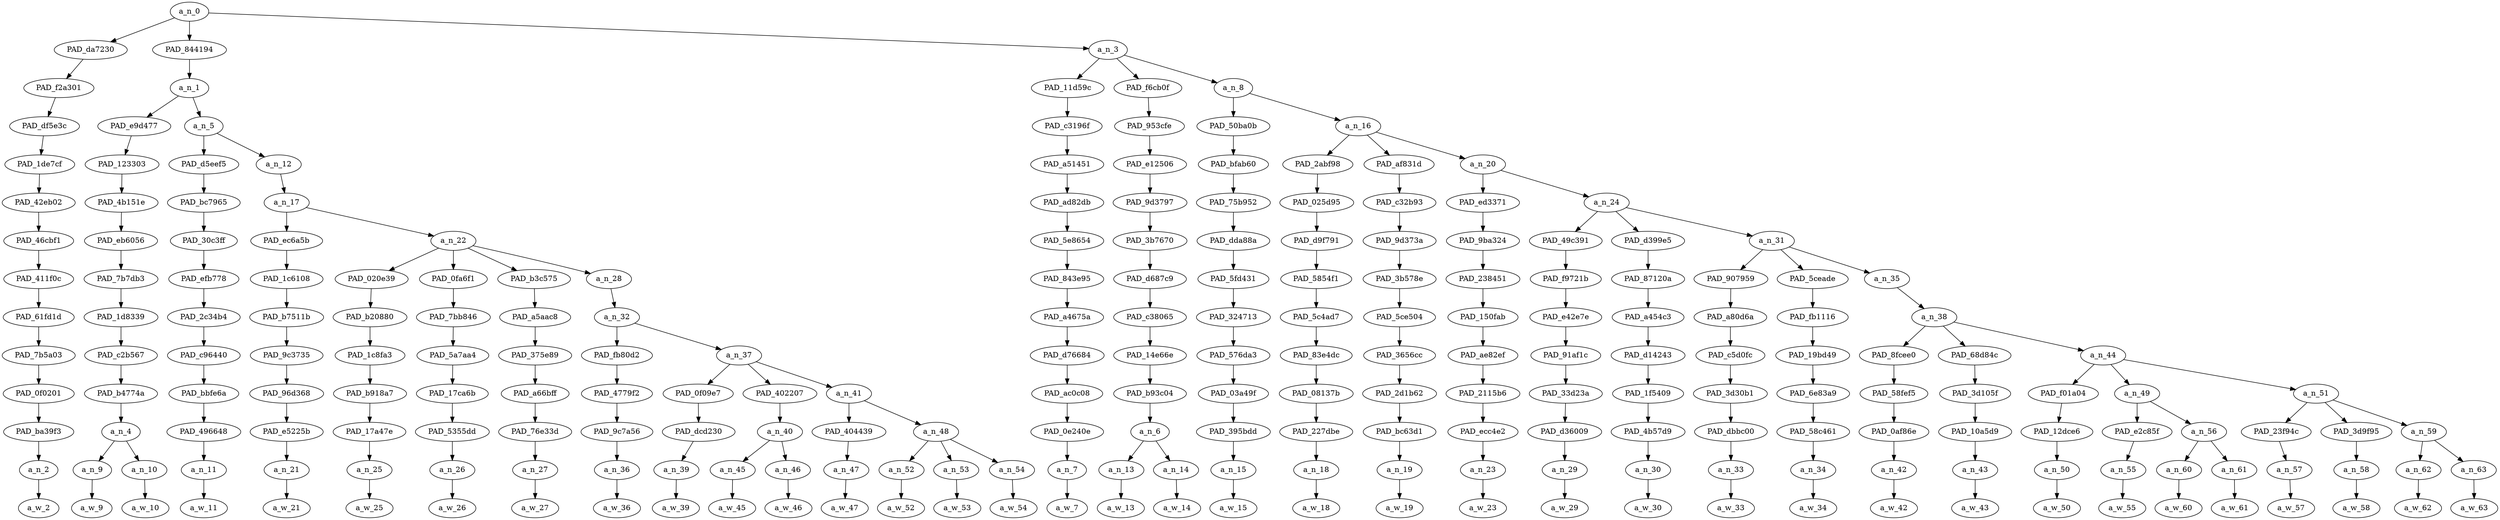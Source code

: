 strict digraph "" {
	a_n_0	[div_dir=1,
		index=0,
		level=13,
		pos="11.698132192120104,13!",
		text_span="[0, 1, 2, 3, 4, 5, 6, 7, 8, 9, 10, 11, 12, 13, 14, 15, 16, 17, 18, 19, 20, 21, 22, 23, 24, 25, 26, 27, 28, 29, 30, 31, 32, 33, 34, \
35, 36]",
		value=1.00000000];
	PAD_da7230	[div_dir=1,
		index=1,
		level=12,
		pos="15.0,12!",
		text_span="[15]",
		value=0.01445017];
	a_n_0 -> PAD_da7230;
	PAD_844194	[div_dir=1,
		index=0,
		level=12,
		pos="1.8567708333333335,12!",
		text_span="[0, 1, 2, 3, 4, 5, 6, 7, 8, 9, 10, 11, 12, 13, 14]",
		value=0.30969743];
	a_n_0 -> PAD_844194;
	a_n_3	[div_dir=1,
		index=2,
		level=12,
		pos="18.237625743026978,12!",
		text_span="[16, 17, 18, 19, 20, 21, 22, 23, 24, 25, 26, 27, 28, 29, 30, 31, 32, 33, 34, 35, 36]",
		value=0.67536747];
	a_n_0 -> a_n_3;
	PAD_f2a301	[div_dir=1,
		index=1,
		level=11,
		pos="15.0,11!",
		text_span="[15]",
		value=0.01445017];
	PAD_da7230 -> PAD_f2a301;
	PAD_df5e3c	[div_dir=1,
		index=2,
		level=10,
		pos="15.0,10!",
		text_span="[15]",
		value=0.01445017];
	PAD_f2a301 -> PAD_df5e3c;
	PAD_1de7cf	[div_dir=1,
		index=3,
		level=9,
		pos="15.0,9!",
		text_span="[15]",
		value=0.01445017];
	PAD_df5e3c -> PAD_1de7cf;
	PAD_42eb02	[div_dir=1,
		index=3,
		level=8,
		pos="15.0,8!",
		text_span="[15]",
		value=0.01445017];
	PAD_1de7cf -> PAD_42eb02;
	PAD_46cbf1	[div_dir=1,
		index=4,
		level=7,
		pos="15.0,7!",
		text_span="[15]",
		value=0.01445017];
	PAD_42eb02 -> PAD_46cbf1;
	PAD_411f0c	[div_dir=1,
		index=7,
		level=6,
		pos="15.0,6!",
		text_span="[15]",
		value=0.01445017];
	PAD_46cbf1 -> PAD_411f0c;
	PAD_61fd1d	[div_dir=1,
		index=7,
		level=5,
		pos="15.0,5!",
		text_span="[15]",
		value=0.01445017];
	PAD_411f0c -> PAD_61fd1d;
	PAD_7b5a03	[div_dir=1,
		index=8,
		level=4,
		pos="15.0,4!",
		text_span="[15]",
		value=0.01445017];
	PAD_61fd1d -> PAD_7b5a03;
	PAD_0f0201	[div_dir=1,
		index=10,
		level=3,
		pos="15.0,3!",
		text_span="[15]",
		value=0.01445017];
	PAD_7b5a03 -> PAD_0f0201;
	PAD_ba39f3	[div_dir=1,
		index=11,
		level=2,
		pos="15.0,2!",
		text_span="[15]",
		value=0.01445017];
	PAD_0f0201 -> PAD_ba39f3;
	a_n_2	[div_dir=1,
		index=15,
		level=1,
		pos="15.0,1!",
		text_span="[15]",
		value=0.01445017];
	PAD_ba39f3 -> a_n_2;
	a_w_2	[div_dir=0,
		index=15,
		level=0,
		pos="15,0!",
		text_span="[15]",
		value=still];
	a_n_2 -> a_w_2;
	a_n_1	[div_dir=1,
		index=0,
		level=11,
		pos="1.8567708333333335,11!",
		text_span="[0, 1, 2, 3, 4, 5, 6, 7, 8, 9, 10, 11, 12, 13, 14]",
		value=0.30969743];
	PAD_844194 -> a_n_1;
	PAD_e9d477	[div_dir=1,
		index=0,
		level=10,
		pos="0.5,10!",
		text_span="[0, 1]",
		value=0.06298396];
	a_n_1 -> PAD_e9d477;
	a_n_5	[div_dir=1,
		index=1,
		level=10,
		pos="3.213541666666667,10!",
		text_span="[2, 3, 4, 5, 6, 7, 8, 9, 10, 11, 12, 13, 14]",
		value=0.24649846];
	a_n_1 -> a_n_5;
	PAD_123303	[div_dir=1,
		index=0,
		level=9,
		pos="0.5,9!",
		text_span="[0, 1]",
		value=0.06298396];
	PAD_e9d477 -> PAD_123303;
	PAD_4b151e	[div_dir=1,
		index=0,
		level=8,
		pos="0.5,8!",
		text_span="[0, 1]",
		value=0.06298396];
	PAD_123303 -> PAD_4b151e;
	PAD_eb6056	[div_dir=1,
		index=0,
		level=7,
		pos="0.5,7!",
		text_span="[0, 1]",
		value=0.06298396];
	PAD_4b151e -> PAD_eb6056;
	PAD_7b7db3	[div_dir=1,
		index=0,
		level=6,
		pos="0.5,6!",
		text_span="[0, 1]",
		value=0.06298396];
	PAD_eb6056 -> PAD_7b7db3;
	PAD_1d8339	[div_dir=1,
		index=0,
		level=5,
		pos="0.5,5!",
		text_span="[0, 1]",
		value=0.06298396];
	PAD_7b7db3 -> PAD_1d8339;
	PAD_c2b567	[div_dir=1,
		index=0,
		level=4,
		pos="0.5,4!",
		text_span="[0, 1]",
		value=0.06298396];
	PAD_1d8339 -> PAD_c2b567;
	PAD_b4774a	[div_dir=1,
		index=0,
		level=3,
		pos="0.5,3!",
		text_span="[0, 1]",
		value=0.06298396];
	PAD_c2b567 -> PAD_b4774a;
	a_n_4	[div_dir=1,
		index=0,
		level=2,
		pos="0.5,2!",
		text_span="[0, 1]",
		value=0.06298396];
	PAD_b4774a -> a_n_4;
	a_n_9	[div_dir=1,
		index=0,
		level=1,
		pos="0.0,1!",
		text_span="[0]",
		value=0.03918906];
	a_n_4 -> a_n_9;
	a_n_10	[div_dir=-1,
		index=1,
		level=1,
		pos="1.0,1!",
		text_span="[1]",
		value=0.02354885];
	a_n_4 -> a_n_10;
	a_w_9	[div_dir=0,
		index=0,
		level=0,
		pos="0,0!",
		text_span="[0]",
		value=white];
	a_n_9 -> a_w_9;
	a_w_10	[div_dir=0,
		index=1,
		level=0,
		pos="1,0!",
		text_span="[1]",
		value=people];
	a_n_10 -> a_w_10;
	PAD_d5eef5	[div_dir=-1,
		index=1,
		level=9,
		pos="2.0,9!",
		text_span="[2]",
		value=0.01552674];
	a_n_5 -> PAD_d5eef5;
	a_n_12	[div_dir=1,
		index=2,
		level=9,
		pos="4.427083333333334,9!",
		text_span="[3, 4, 5, 6, 7, 8, 9, 10, 11, 12, 13, 14]",
		value=0.23083616];
	a_n_5 -> a_n_12;
	PAD_bc7965	[div_dir=-1,
		index=1,
		level=8,
		pos="2.0,8!",
		text_span="[2]",
		value=0.01552674];
	PAD_d5eef5 -> PAD_bc7965;
	PAD_30c3ff	[div_dir=-1,
		index=1,
		level=7,
		pos="2.0,7!",
		text_span="[2]",
		value=0.01552674];
	PAD_bc7965 -> PAD_30c3ff;
	PAD_efb778	[div_dir=-1,
		index=1,
		level=6,
		pos="2.0,6!",
		text_span="[2]",
		value=0.01552674];
	PAD_30c3ff -> PAD_efb778;
	PAD_2c34b4	[div_dir=-1,
		index=1,
		level=5,
		pos="2.0,5!",
		text_span="[2]",
		value=0.01552674];
	PAD_efb778 -> PAD_2c34b4;
	PAD_c96440	[div_dir=-1,
		index=1,
		level=4,
		pos="2.0,4!",
		text_span="[2]",
		value=0.01552674];
	PAD_2c34b4 -> PAD_c96440;
	PAD_bbfe6a	[div_dir=-1,
		index=1,
		level=3,
		pos="2.0,3!",
		text_span="[2]",
		value=0.01552674];
	PAD_c96440 -> PAD_bbfe6a;
	PAD_496648	[div_dir=-1,
		index=1,
		level=2,
		pos="2.0,2!",
		text_span="[2]",
		value=0.01552674];
	PAD_bbfe6a -> PAD_496648;
	a_n_11	[div_dir=-1,
		index=2,
		level=1,
		pos="2.0,1!",
		text_span="[2]",
		value=0.01552674];
	PAD_496648 -> a_n_11;
	a_w_11	[div_dir=0,
		index=2,
		level=0,
		pos="2,0!",
		text_span="[2]",
		value=who];
	a_n_11 -> a_w_11;
	a_n_17	[div_dir=1,
		index=2,
		level=8,
		pos="4.427083333333334,8!",
		text_span="[3, 4, 5, 6, 7, 8, 9, 10, 11, 12, 13, 14]",
		value=0.23069241];
	a_n_12 -> a_n_17;
	PAD_ec6a5b	[div_dir=1,
		index=2,
		level=7,
		pos="3.0,7!",
		text_span="[3]",
		value=0.01562288];
	a_n_17 -> PAD_ec6a5b;
	a_n_22	[div_dir=1,
		index=3,
		level=7,
		pos="5.854166666666667,7!",
		text_span="[4, 5, 6, 7, 8, 9, 10, 11, 12, 13, 14]",
		value=0.21492579];
	a_n_17 -> a_n_22;
	PAD_1c6108	[div_dir=1,
		index=2,
		level=6,
		pos="3.0,6!",
		text_span="[3]",
		value=0.01562288];
	PAD_ec6a5b -> PAD_1c6108;
	PAD_b7511b	[div_dir=1,
		index=2,
		level=5,
		pos="3.0,5!",
		text_span="[3]",
		value=0.01562288];
	PAD_1c6108 -> PAD_b7511b;
	PAD_9c3735	[div_dir=1,
		index=2,
		level=4,
		pos="3.0,4!",
		text_span="[3]",
		value=0.01562288];
	PAD_b7511b -> PAD_9c3735;
	PAD_96d368	[div_dir=1,
		index=2,
		level=3,
		pos="3.0,3!",
		text_span="[3]",
		value=0.01562288];
	PAD_9c3735 -> PAD_96d368;
	PAD_e5225b	[div_dir=1,
		index=2,
		level=2,
		pos="3.0,2!",
		text_span="[3]",
		value=0.01562288];
	PAD_96d368 -> PAD_e5225b;
	a_n_21	[div_dir=1,
		index=3,
		level=1,
		pos="3.0,1!",
		text_span="[3]",
		value=0.01562288];
	PAD_e5225b -> a_n_21;
	a_w_21	[div_dir=0,
		index=3,
		level=0,
		pos="3,0!",
		text_span="[3]",
		value=have];
	a_n_21 -> a_w_21;
	PAD_020e39	[div_dir=-1,
		index=3,
		level=6,
		pos="4.0,6!",
		text_span="[4]",
		value=0.01786030];
	a_n_22 -> PAD_020e39;
	PAD_0fa6f1	[div_dir=1,
		index=4,
		level=6,
		pos="5.0,6!",
		text_span="[5]",
		value=0.04402310];
	a_n_22 -> PAD_0fa6f1;
	PAD_b3c575	[div_dir=-1,
		index=5,
		level=6,
		pos="6.0,6!",
		text_span="[6]",
		value=0.01811218];
	a_n_22 -> PAD_b3c575;
	a_n_28	[div_dir=1,
		index=6,
		level=6,
		pos="8.416666666666668,6!",
		text_span="[7, 8, 9, 10, 11, 12, 13, 14]",
		value=0.13478464];
	a_n_22 -> a_n_28;
	PAD_b20880	[div_dir=-1,
		index=3,
		level=5,
		pos="4.0,5!",
		text_span="[4]",
		value=0.01786030];
	PAD_020e39 -> PAD_b20880;
	PAD_1c8fa3	[div_dir=-1,
		index=3,
		level=4,
		pos="4.0,4!",
		text_span="[4]",
		value=0.01786030];
	PAD_b20880 -> PAD_1c8fa3;
	PAD_b918a7	[div_dir=-1,
		index=3,
		level=3,
		pos="4.0,3!",
		text_span="[4]",
		value=0.01786030];
	PAD_1c8fa3 -> PAD_b918a7;
	PAD_17a47e	[div_dir=-1,
		index=3,
		level=2,
		pos="4.0,2!",
		text_span="[4]",
		value=0.01786030];
	PAD_b918a7 -> PAD_17a47e;
	a_n_25	[div_dir=-1,
		index=4,
		level=1,
		pos="4.0,1!",
		text_span="[4]",
		value=0.01786030];
	PAD_17a47e -> a_n_25;
	a_w_25	[div_dir=0,
		index=4,
		level=0,
		pos="4,0!",
		text_span="[4]",
		value=enough];
	a_n_25 -> a_w_25;
	PAD_7bb846	[div_dir=1,
		index=4,
		level=5,
		pos="5.0,5!",
		text_span="[5]",
		value=0.04402310];
	PAD_0fa6f1 -> PAD_7bb846;
	PAD_5a7aa4	[div_dir=1,
		index=4,
		level=4,
		pos="5.0,4!",
		text_span="[5]",
		value=0.04402310];
	PAD_7bb846 -> PAD_5a7aa4;
	PAD_17ca6b	[div_dir=1,
		index=4,
		level=3,
		pos="5.0,3!",
		text_span="[5]",
		value=0.04402310];
	PAD_5a7aa4 -> PAD_17ca6b;
	PAD_5355dd	[div_dir=1,
		index=4,
		level=2,
		pos="5.0,2!",
		text_span="[5]",
		value=0.04402310];
	PAD_17ca6b -> PAD_5355dd;
	a_n_26	[div_dir=1,
		index=5,
		level=1,
		pos="5.0,1!",
		text_span="[5]",
		value=0.04402310];
	PAD_5355dd -> a_n_26;
	a_w_26	[div_dir=0,
		index=5,
		level=0,
		pos="5,0!",
		text_span="[5]",
		value=racial];
	a_n_26 -> a_w_26;
	PAD_a5aac8	[div_dir=-1,
		index=5,
		level=5,
		pos="6.0,5!",
		text_span="[6]",
		value=0.01811218];
	PAD_b3c575 -> PAD_a5aac8;
	PAD_375e89	[div_dir=-1,
		index=5,
		level=4,
		pos="6.0,4!",
		text_span="[6]",
		value=0.01811218];
	PAD_a5aac8 -> PAD_375e89;
	PAD_a66bff	[div_dir=-1,
		index=5,
		level=3,
		pos="6.0,3!",
		text_span="[6]",
		value=0.01811218];
	PAD_375e89 -> PAD_a66bff;
	PAD_76e33d	[div_dir=-1,
		index=5,
		level=2,
		pos="6.0,2!",
		text_span="[6]",
		value=0.01811218];
	PAD_a66bff -> PAD_76e33d;
	a_n_27	[div_dir=-1,
		index=6,
		level=1,
		pos="6.0,1!",
		text_span="[6]",
		value=0.01811218];
	PAD_76e33d -> a_n_27;
	a_w_27	[div_dir=0,
		index=6,
		level=0,
		pos="6,0!",
		text_span="[6]",
		value=sense];
	a_n_27 -> a_w_27;
	a_n_32	[div_dir=1,
		index=6,
		level=5,
		pos="8.416666666666668,5!",
		text_span="[7, 8, 9, 10, 11, 12, 13, 14]",
		value=0.13474080];
	a_n_28 -> a_n_32;
	PAD_fb80d2	[div_dir=1,
		index=6,
		level=4,
		pos="7.0,4!",
		text_span="[7]",
		value=0.01414869];
	a_n_32 -> PAD_fb80d2;
	a_n_37	[div_dir=1,
		index=7,
		level=4,
		pos="9.833333333333334,4!",
		text_span="[8, 9, 10, 11, 12, 13, 14]",
		value=0.12054827];
	a_n_32 -> a_n_37;
	PAD_4779f2	[div_dir=1,
		index=6,
		level=3,
		pos="7.0,3!",
		text_span="[7]",
		value=0.01414869];
	PAD_fb80d2 -> PAD_4779f2;
	PAD_9c7a56	[div_dir=1,
		index=6,
		level=2,
		pos="7.0,2!",
		text_span="[7]",
		value=0.01414869];
	PAD_4779f2 -> PAD_9c7a56;
	a_n_36	[div_dir=1,
		index=7,
		level=1,
		pos="7.0,1!",
		text_span="[7]",
		value=0.01414869];
	PAD_9c7a56 -> a_n_36;
	a_w_36	[div_dir=0,
		index=7,
		level=0,
		pos="7,0!",
		text_span="[7]",
		value=to];
	a_n_36 -> a_w_36;
	PAD_0f09e7	[div_dir=-1,
		index=7,
		level=3,
		pos="8.0,3!",
		text_span="[8]",
		value=0.01735422];
	a_n_37 -> PAD_0f09e7;
	PAD_402207	[div_dir=1,
		index=8,
		level=3,
		pos="9.5,3!",
		text_span="[9, 10]",
		value=0.04680218];
	a_n_37 -> PAD_402207;
	a_n_41	[div_dir=1,
		index=9,
		level=3,
		pos="12.0,3!",
		text_span="[11, 12, 13, 14]",
		value=0.05636213];
	a_n_37 -> a_n_41;
	PAD_dcd230	[div_dir=-1,
		index=7,
		level=2,
		pos="8.0,2!",
		text_span="[8]",
		value=0.01735422];
	PAD_0f09e7 -> PAD_dcd230;
	a_n_39	[div_dir=-1,
		index=8,
		level=1,
		pos="8.0,1!",
		text_span="[8]",
		value=0.01735422];
	PAD_dcd230 -> a_n_39;
	a_w_39	[div_dir=0,
		index=8,
		level=0,
		pos="8,0!",
		text_span="[8]",
		value=avoid];
	a_n_39 -> a_w_39;
	a_n_40	[div_dir=1,
		index=8,
		level=2,
		pos="9.5,2!",
		text_span="[9, 10]",
		value=0.04680218];
	PAD_402207 -> a_n_40;
	a_n_45	[div_dir=1,
		index=9,
		level=1,
		pos="9.0,1!",
		text_span="[9]",
		value=0.02573628];
	a_n_40 -> a_n_45;
	a_n_46	[div_dir=1,
		index=10,
		level=1,
		pos="10.0,1!",
		text_span="[10]",
		value=0.02103525];
	a_n_40 -> a_n_46;
	a_w_45	[div_dir=0,
		index=9,
		level=0,
		pos="9,0!",
		text_span="[9]",
		value=black];
	a_n_45 -> a_w_45;
	a_w_46	[div_dir=0,
		index=10,
		level=0,
		pos="10,0!",
		text_span="[10]",
		value=areas];
	a_n_46 -> a_w_46;
	PAD_404439	[div_dir=1,
		index=9,
		level=2,
		pos="11.0,2!",
		text_span="[11]",
		value=0.01379164];
	a_n_41 -> PAD_404439;
	a_n_48	[div_dir=-1,
		index=10,
		level=2,
		pos="13.0,2!",
		text_span="[12, 13, 14]",
		value=0.04252262];
	a_n_41 -> a_n_48;
	a_n_47	[div_dir=1,
		index=11,
		level=1,
		pos="11.0,1!",
		text_span="[11]",
		value=0.01379164];
	PAD_404439 -> a_n_47;
	a_w_47	[div_dir=0,
		index=11,
		level=0,
		pos="11,0!",
		text_span="[11]",
		value=for];
	a_n_47 -> a_w_47;
	a_n_52	[div_dir=1,
		index=12,
		level=1,
		pos="12.0,1!",
		text_span="[12]",
		value=0.01290889];
	a_n_48 -> a_n_52;
	a_n_53	[div_dir=-1,
		index=13,
		level=1,
		pos="13.0,1!",
		text_span="[13]",
		value=0.01471817];
	a_n_48 -> a_n_53;
	a_n_54	[div_dir=-1,
		index=14,
		level=1,
		pos="14.0,1!",
		text_span="[14]",
		value=0.01489548];
	a_n_48 -> a_n_54;
	a_w_52	[div_dir=0,
		index=12,
		level=0,
		pos="12,0!",
		text_span="[12]",
		value=the];
	a_n_52 -> a_w_52;
	a_w_53	[div_dir=0,
		index=13,
		level=0,
		pos="13,0!",
		text_span="[13]",
		value=obvious];
	a_n_53 -> a_w_53;
	a_w_54	[div_dir=0,
		index=14,
		level=0,
		pos="14,0!",
		text_span="[14]",
		value=reasons];
	a_n_54 -> a_w_54;
	PAD_11d59c	[div_dir=1,
		index=3,
		level=11,
		pos="18.0,11!",
		text_span="[18]",
		value=0.01371517];
	a_n_3 -> PAD_11d59c;
	PAD_f6cb0f	[div_dir=1,
		index=2,
		level=11,
		pos="16.5,11!",
		text_span="[16, 17]",
		value=0.03313882];
	a_n_3 -> PAD_f6cb0f;
	a_n_8	[div_dir=1,
		index=4,
		level=11,
		pos="20.21287722908093,11!",
		text_span="[19, 20, 21, 22, 23, 24, 25, 26, 27, 28, 29, 30, 31, 32, 33, 34, 35, 36]",
		value=0.62806286];
	a_n_3 -> a_n_8;
	PAD_c3196f	[div_dir=1,
		index=4,
		level=10,
		pos="18.0,10!",
		text_span="[18]",
		value=0.01371517];
	PAD_11d59c -> PAD_c3196f;
	PAD_a51451	[div_dir=1,
		index=5,
		level=9,
		pos="18.0,9!",
		text_span="[18]",
		value=0.01371517];
	PAD_c3196f -> PAD_a51451;
	PAD_ad82db	[div_dir=1,
		index=5,
		level=8,
		pos="18.0,8!",
		text_span="[18]",
		value=0.01371517];
	PAD_a51451 -> PAD_ad82db;
	PAD_5e8654	[div_dir=1,
		index=6,
		level=7,
		pos="18.0,7!",
		text_span="[18]",
		value=0.01371517];
	PAD_ad82db -> PAD_5e8654;
	PAD_843e95	[div_dir=1,
		index=9,
		level=6,
		pos="18.0,6!",
		text_span="[18]",
		value=0.01371517];
	PAD_5e8654 -> PAD_843e95;
	PAD_a4675a	[div_dir=1,
		index=9,
		level=5,
		pos="18.0,5!",
		text_span="[18]",
		value=0.01371517];
	PAD_843e95 -> PAD_a4675a;
	PAD_d76684	[div_dir=1,
		index=10,
		level=4,
		pos="18.0,4!",
		text_span="[18]",
		value=0.01371517];
	PAD_a4675a -> PAD_d76684;
	PAD_ac0c08	[div_dir=1,
		index=12,
		level=3,
		pos="18.0,3!",
		text_span="[18]",
		value=0.01371517];
	PAD_d76684 -> PAD_ac0c08;
	PAD_0e240e	[div_dir=1,
		index=13,
		level=2,
		pos="18.0,2!",
		text_span="[18]",
		value=0.01371517];
	PAD_ac0c08 -> PAD_0e240e;
	a_n_7	[div_dir=1,
		index=18,
		level=1,
		pos="18.0,1!",
		text_span="[18]",
		value=0.01371517];
	PAD_0e240e -> a_n_7;
	a_w_7	[div_dir=0,
		index=18,
		level=0,
		pos="18,0!",
		text_span="[18]",
		value=and];
	a_n_7 -> a_w_7;
	PAD_953cfe	[div_dir=1,
		index=3,
		level=10,
		pos="16.5,10!",
		text_span="[16, 17]",
		value=0.03313882];
	PAD_f6cb0f -> PAD_953cfe;
	PAD_e12506	[div_dir=1,
		index=4,
		level=9,
		pos="16.5,9!",
		text_span="[16, 17]",
		value=0.03313882];
	PAD_953cfe -> PAD_e12506;
	PAD_9d3797	[div_dir=1,
		index=4,
		level=8,
		pos="16.5,8!",
		text_span="[16, 17]",
		value=0.03313882];
	PAD_e12506 -> PAD_9d3797;
	PAD_3b7670	[div_dir=1,
		index=5,
		level=7,
		pos="16.5,7!",
		text_span="[16, 17]",
		value=0.03313882];
	PAD_9d3797 -> PAD_3b7670;
	PAD_d687c9	[div_dir=1,
		index=8,
		level=6,
		pos="16.5,6!",
		text_span="[16, 17]",
		value=0.03313882];
	PAD_3b7670 -> PAD_d687c9;
	PAD_c38065	[div_dir=1,
		index=8,
		level=5,
		pos="16.5,5!",
		text_span="[16, 17]",
		value=0.03313882];
	PAD_d687c9 -> PAD_c38065;
	PAD_14e66e	[div_dir=1,
		index=9,
		level=4,
		pos="16.5,4!",
		text_span="[16, 17]",
		value=0.03313882];
	PAD_c38065 -> PAD_14e66e;
	PAD_b93c04	[div_dir=1,
		index=11,
		level=3,
		pos="16.5,3!",
		text_span="[16, 17]",
		value=0.03313882];
	PAD_14e66e -> PAD_b93c04;
	a_n_6	[div_dir=1,
		index=12,
		level=2,
		pos="16.5,2!",
		text_span="[16, 17]",
		value=0.03313882];
	PAD_b93c04 -> a_n_6;
	a_n_13	[div_dir=1,
		index=16,
		level=1,
		pos="16.0,1!",
		text_span="[16]",
		value=0.01692210];
	a_n_6 -> a_n_13;
	a_n_14	[div_dir=1,
		index=17,
		level=1,
		pos="17.0,1!",
		text_span="[17]",
		value=0.01615123];
	a_n_6 -> a_n_14;
	a_w_13	[div_dir=0,
		index=16,
		level=0,
		pos="16,0!",
		text_span="[16]",
		value=run];
	a_n_13 -> a_w_13;
	a_w_14	[div_dir=0,
		index=17,
		level=0,
		pos="17,0!",
		text_span="[17]",
		value=around];
	a_n_14 -> a_w_14;
	PAD_50ba0b	[div_dir=1,
		index=5,
		level=10,
		pos="19.0,10!",
		text_span="[19]",
		value=0.01562765];
	a_n_8 -> PAD_50ba0b;
	a_n_16	[div_dir=1,
		index=6,
		level=10,
		pos="21.425754458161865,10!",
		text_span="[20, 21, 22, 23, 24, 25, 26, 27, 28, 29, 30, 31, 32, 33, 34, 35, 36]",
		value=0.61199027];
	a_n_8 -> a_n_16;
	PAD_bfab60	[div_dir=1,
		index=6,
		level=9,
		pos="19.0,9!",
		text_span="[19]",
		value=0.01562765];
	PAD_50ba0b -> PAD_bfab60;
	PAD_75b952	[div_dir=1,
		index=6,
		level=8,
		pos="19.0,8!",
		text_span="[19]",
		value=0.01562765];
	PAD_bfab60 -> PAD_75b952;
	PAD_dda88a	[div_dir=1,
		index=7,
		level=7,
		pos="19.0,7!",
		text_span="[19]",
		value=0.01562765];
	PAD_75b952 -> PAD_dda88a;
	PAD_5fd431	[div_dir=1,
		index=10,
		level=6,
		pos="19.0,6!",
		text_span="[19]",
		value=0.01562765];
	PAD_dda88a -> PAD_5fd431;
	PAD_324713	[div_dir=1,
		index=10,
		level=5,
		pos="19.0,5!",
		text_span="[19]",
		value=0.01562765];
	PAD_5fd431 -> PAD_324713;
	PAD_576da3	[div_dir=1,
		index=11,
		level=4,
		pos="19.0,4!",
		text_span="[19]",
		value=0.01562765];
	PAD_324713 -> PAD_576da3;
	PAD_03a49f	[div_dir=1,
		index=13,
		level=3,
		pos="19.0,3!",
		text_span="[19]",
		value=0.01562765];
	PAD_576da3 -> PAD_03a49f;
	PAD_395bdd	[div_dir=1,
		index=14,
		level=2,
		pos="19.0,2!",
		text_span="[19]",
		value=0.01562765];
	PAD_03a49f -> PAD_395bdd;
	a_n_15	[div_dir=1,
		index=19,
		level=1,
		pos="19.0,1!",
		text_span="[19]",
		value=0.01562765];
	PAD_395bdd -> a_n_15;
	a_w_15	[div_dir=0,
		index=19,
		level=0,
		pos="19,0!",
		text_span="[19]",
		value=act];
	a_n_15 -> a_w_15;
	PAD_2abf98	[div_dir=1,
		index=7,
		level=9,
		pos="20.0,9!",
		text_span="[20]",
		value=0.01268391];
	a_n_16 -> PAD_2abf98;
	PAD_af831d	[div_dir=-1,
		index=8,
		level=9,
		pos="21.0,9!",
		text_span="[21]",
		value=0.01369727];
	a_n_16 -> PAD_af831d;
	a_n_20	[div_dir=1,
		index=9,
		level=9,
		pos="23.2772633744856,9!",
		text_span="[22, 23, 24, 25, 26, 27, 28, 29, 30, 31, 32, 33, 34, 35, 36]",
		value=0.58516380];
	a_n_16 -> a_n_20;
	PAD_025d95	[div_dir=1,
		index=7,
		level=8,
		pos="20.0,8!",
		text_span="[20]",
		value=0.01268391];
	PAD_2abf98 -> PAD_025d95;
	PAD_d9f791	[div_dir=1,
		index=8,
		level=7,
		pos="20.0,7!",
		text_span="[20]",
		value=0.01268391];
	PAD_025d95 -> PAD_d9f791;
	PAD_5854f1	[div_dir=1,
		index=11,
		level=6,
		pos="20.0,6!",
		text_span="[20]",
		value=0.01268391];
	PAD_d9f791 -> PAD_5854f1;
	PAD_5c4ad7	[div_dir=1,
		index=11,
		level=5,
		pos="20.0,5!",
		text_span="[20]",
		value=0.01268391];
	PAD_5854f1 -> PAD_5c4ad7;
	PAD_83e4dc	[div_dir=1,
		index=12,
		level=4,
		pos="20.0,4!",
		text_span="[20]",
		value=0.01268391];
	PAD_5c4ad7 -> PAD_83e4dc;
	PAD_08137b	[div_dir=1,
		index=14,
		level=3,
		pos="20.0,3!",
		text_span="[20]",
		value=0.01268391];
	PAD_83e4dc -> PAD_08137b;
	PAD_227dbe	[div_dir=1,
		index=15,
		level=2,
		pos="20.0,2!",
		text_span="[20]",
		value=0.01268391];
	PAD_08137b -> PAD_227dbe;
	a_n_18	[div_dir=1,
		index=20,
		level=1,
		pos="20.0,1!",
		text_span="[20]",
		value=0.01268391];
	PAD_227dbe -> a_n_18;
	a_w_18	[div_dir=0,
		index=20,
		level=0,
		pos="20,0!",
		text_span="[20]",
		value=as];
	a_n_18 -> a_w_18;
	PAD_c32b93	[div_dir=-1,
		index=8,
		level=8,
		pos="21.0,8!",
		text_span="[21]",
		value=0.01369727];
	PAD_af831d -> PAD_c32b93;
	PAD_9d373a	[div_dir=-1,
		index=9,
		level=7,
		pos="21.0,7!",
		text_span="[21]",
		value=0.01369727];
	PAD_c32b93 -> PAD_9d373a;
	PAD_3b578e	[div_dir=-1,
		index=12,
		level=6,
		pos="21.0,6!",
		text_span="[21]",
		value=0.01369727];
	PAD_9d373a -> PAD_3b578e;
	PAD_5ce504	[div_dir=-1,
		index=12,
		level=5,
		pos="21.0,5!",
		text_span="[21]",
		value=0.01369727];
	PAD_3b578e -> PAD_5ce504;
	PAD_3656cc	[div_dir=-1,
		index=13,
		level=4,
		pos="21.0,4!",
		text_span="[21]",
		value=0.01369727];
	PAD_5ce504 -> PAD_3656cc;
	PAD_2d1b62	[div_dir=-1,
		index=15,
		level=3,
		pos="21.0,3!",
		text_span="[21]",
		value=0.01369727];
	PAD_3656cc -> PAD_2d1b62;
	PAD_bc63d1	[div_dir=-1,
		index=16,
		level=2,
		pos="21.0,2!",
		text_span="[21]",
		value=0.01369727];
	PAD_2d1b62 -> PAD_bc63d1;
	a_n_19	[div_dir=-1,
		index=21,
		level=1,
		pos="21.0,1!",
		text_span="[21]",
		value=0.01369727];
	PAD_bc63d1 -> a_n_19;
	a_w_19	[div_dir=0,
		index=21,
		level=0,
		pos="21,0!",
		text_span="[21]",
		value=though];
	a_n_19 -> a_w_19;
	PAD_ed3371	[div_dir=1,
		index=9,
		level=8,
		pos="22.0,8!",
		text_span="[22]",
		value=0.01384841];
	a_n_20 -> PAD_ed3371;
	a_n_24	[div_dir=1,
		index=10,
		level=8,
		pos="24.554526748971195,8!",
		text_span="[23, 24, 25, 26, 27, 28, 29, 30, 31, 32, 33, 34, 35, 36]",
		value=0.57085408];
	a_n_20 -> a_n_24;
	PAD_9ba324	[div_dir=1,
		index=10,
		level=7,
		pos="22.0,7!",
		text_span="[22]",
		value=0.01384841];
	PAD_ed3371 -> PAD_9ba324;
	PAD_238451	[div_dir=1,
		index=13,
		level=6,
		pos="22.0,6!",
		text_span="[22]",
		value=0.01384841];
	PAD_9ba324 -> PAD_238451;
	PAD_150fab	[div_dir=1,
		index=13,
		level=5,
		pos="22.0,5!",
		text_span="[22]",
		value=0.01384841];
	PAD_238451 -> PAD_150fab;
	PAD_ae82ef	[div_dir=1,
		index=14,
		level=4,
		pos="22.0,4!",
		text_span="[22]",
		value=0.01384841];
	PAD_150fab -> PAD_ae82ef;
	PAD_2115b6	[div_dir=1,
		index=16,
		level=3,
		pos="22.0,3!",
		text_span="[22]",
		value=0.01384841];
	PAD_ae82ef -> PAD_2115b6;
	PAD_ecc4e2	[div_dir=1,
		index=17,
		level=2,
		pos="22.0,2!",
		text_span="[22]",
		value=0.01384841];
	PAD_2115b6 -> PAD_ecc4e2;
	a_n_23	[div_dir=1,
		index=22,
		level=1,
		pos="22.0,1!",
		text_span="[22]",
		value=0.01384841];
	PAD_ecc4e2 -> a_n_23;
	a_w_23	[div_dir=0,
		index=22,
		level=0,
		pos="22,0!",
		text_span="[22]",
		value=they];
	a_n_23 -> a_w_23;
	PAD_49c391	[div_dir=-1,
		index=11,
		level=7,
		pos="23.0,7!",
		text_span="[23]",
		value=0.01451945];
	a_n_24 -> PAD_49c391;
	PAD_d399e5	[div_dir=-1,
		index=12,
		level=7,
		pos="24.0,7!",
		text_span="[24]",
		value=0.01721752];
	a_n_24 -> PAD_d399e5;
	a_n_31	[div_dir=1,
		index=13,
		level=7,
		pos="26.66358024691358,7!",
		text_span="[25, 26, 27, 28, 29, 30, 31, 32, 33, 34, 35, 36]",
		value=0.53865152];
	a_n_24 -> a_n_31;
	PAD_f9721b	[div_dir=-1,
		index=14,
		level=6,
		pos="23.0,6!",
		text_span="[23]",
		value=0.01451945];
	PAD_49c391 -> PAD_f9721b;
	PAD_e42e7e	[div_dir=-1,
		index=14,
		level=5,
		pos="23.0,5!",
		text_span="[23]",
		value=0.01451945];
	PAD_f9721b -> PAD_e42e7e;
	PAD_91af1c	[div_dir=-1,
		index=15,
		level=4,
		pos="23.0,4!",
		text_span="[23]",
		value=0.01451945];
	PAD_e42e7e -> PAD_91af1c;
	PAD_33d23a	[div_dir=-1,
		index=17,
		level=3,
		pos="23.0,3!",
		text_span="[23]",
		value=0.01451945];
	PAD_91af1c -> PAD_33d23a;
	PAD_d36009	[div_dir=-1,
		index=18,
		level=2,
		pos="23.0,2!",
		text_span="[23]",
		value=0.01451945];
	PAD_33d23a -> PAD_d36009;
	a_n_29	[div_dir=-1,
		index=23,
		level=1,
		pos="23.0,1!",
		text_span="[23]",
		value=0.01451945];
	PAD_d36009 -> a_n_29;
	a_w_29	[div_dir=0,
		index=23,
		level=0,
		pos="23,0!",
		text_span="[23]",
		value=can];
	a_n_29 -> a_w_29;
	PAD_87120a	[div_dir=-1,
		index=15,
		level=6,
		pos="24.0,6!",
		text_span="[24]",
		value=0.01721752];
	PAD_d399e5 -> PAD_87120a;
	PAD_a454c3	[div_dir=-1,
		index=15,
		level=5,
		pos="24.0,5!",
		text_span="[24]",
		value=0.01721752];
	PAD_87120a -> PAD_a454c3;
	PAD_d14243	[div_dir=-1,
		index=16,
		level=4,
		pos="24.0,4!",
		text_span="[24]",
		value=0.01721752];
	PAD_a454c3 -> PAD_d14243;
	PAD_1f5409	[div_dir=-1,
		index=18,
		level=3,
		pos="24.0,3!",
		text_span="[24]",
		value=0.01721752];
	PAD_d14243 -> PAD_1f5409;
	PAD_4b57d9	[div_dir=-1,
		index=19,
		level=2,
		pos="24.0,2!",
		text_span="[24]",
		value=0.01721752];
	PAD_1f5409 -> PAD_4b57d9;
	a_n_30	[div_dir=-1,
		index=24,
		level=1,
		pos="24.0,1!",
		text_span="[24]",
		value=0.01721752];
	PAD_4b57d9 -> a_n_30;
	a_w_30	[div_dir=0,
		index=24,
		level=0,
		pos="24,0!",
		text_span="[24]",
		value=blindly];
	a_n_30 -> a_w_30;
	PAD_907959	[div_dir=-1,
		index=16,
		level=6,
		pos="25.0,6!",
		text_span="[25]",
		value=0.02453964];
	a_n_31 -> PAD_907959;
	PAD_5ceade	[div_dir=1,
		index=17,
		level=6,
		pos="26.0,6!",
		text_span="[26]",
		value=0.07229525];
	a_n_31 -> PAD_5ceade;
	a_n_35	[div_dir=1,
		index=18,
		level=6,
		pos="28.990740740740737,6!",
		text_span="[27, 28, 29, 30, 31, 32, 33, 34, 35, 36]",
		value=0.44129523];
	a_n_31 -> a_n_35;
	PAD_a80d6a	[div_dir=-1,
		index=16,
		level=5,
		pos="25.0,5!",
		text_span="[25]",
		value=0.02453964];
	PAD_907959 -> PAD_a80d6a;
	PAD_c5d0fc	[div_dir=-1,
		index=17,
		level=4,
		pos="25.0,4!",
		text_span="[25]",
		value=0.02453964];
	PAD_a80d6a -> PAD_c5d0fc;
	PAD_3d30b1	[div_dir=-1,
		index=19,
		level=3,
		pos="25.0,3!",
		text_span="[25]",
		value=0.02453964];
	PAD_c5d0fc -> PAD_3d30b1;
	PAD_dbbc00	[div_dir=-1,
		index=20,
		level=2,
		pos="25.0,2!",
		text_span="[25]",
		value=0.02453964];
	PAD_3d30b1 -> PAD_dbbc00;
	a_n_33	[div_dir=-1,
		index=25,
		level=1,
		pos="25.0,1!",
		text_span="[25]",
		value=0.02453964];
	PAD_dbbc00 -> a_n_33;
	a_w_33	[div_dir=0,
		index=25,
		level=0,
		pos="25,0!",
		text_span="[25]",
		value=trust];
	a_n_33 -> a_w_33;
	PAD_fb1116	[div_dir=1,
		index=17,
		level=5,
		pos="26.0,5!",
		text_span="[26]",
		value=0.07229525];
	PAD_5ceade -> PAD_fb1116;
	PAD_19bd49	[div_dir=1,
		index=18,
		level=4,
		pos="26.0,4!",
		text_span="[26]",
		value=0.07229525];
	PAD_fb1116 -> PAD_19bd49;
	PAD_6e83a9	[div_dir=1,
		index=20,
		level=3,
		pos="26.0,3!",
		text_span="[26]",
		value=0.07229525];
	PAD_19bd49 -> PAD_6e83a9;
	PAD_58c461	[div_dir=1,
		index=21,
		level=2,
		pos="26.0,2!",
		text_span="[26]",
		value=0.07229525];
	PAD_6e83a9 -> PAD_58c461;
	a_n_34	[div_dir=1,
		index=26,
		level=1,
		pos="26.0,1!",
		text_span="[26]",
		value=0.07229525];
	PAD_58c461 -> a_n_34;
	a_w_34	[div_dir=0,
		index=26,
		level=0,
		pos="26,0!",
		text_span="[26]",
		value=jews];
	a_n_34 -> a_w_34;
	a_n_38	[div_dir=1,
		index=18,
		level=5,
		pos="28.990740740740737,5!",
		text_span="[27, 28, 29, 30, 31, 32, 33, 34, 35, 36]",
		value=0.44092269];
	a_n_35 -> a_n_38;
	PAD_8fcee0	[div_dir=-1,
		index=19,
		level=4,
		pos="27.0,4!",
		text_span="[27]",
		value=0.02025436];
	a_n_38 -> PAD_8fcee0;
	PAD_68d84c	[div_dir=-1,
		index=20,
		level=4,
		pos="28.0,4!",
		text_span="[28]",
		value=0.01638039];
	a_n_38 -> PAD_68d84c;
	a_n_44	[div_dir=1,
		index=21,
		level=4,
		pos="31.972222222222218,4!",
		text_span="[29, 30, 31, 32, 33, 34, 35, 36]",
		value=0.40391541];
	a_n_38 -> a_n_44;
	PAD_58fef5	[div_dir=-1,
		index=21,
		level=3,
		pos="27.0,3!",
		text_span="[27]",
		value=0.02025436];
	PAD_8fcee0 -> PAD_58fef5;
	PAD_0af86e	[div_dir=-1,
		index=22,
		level=2,
		pos="27.0,2!",
		text_span="[27]",
		value=0.02025436];
	PAD_58fef5 -> PAD_0af86e;
	a_n_42	[div_dir=-1,
		index=27,
		level=1,
		pos="27.0,1!",
		text_span="[27]",
		value=0.02025436];
	PAD_0af86e -> a_n_42;
	a_w_42	[div_dir=0,
		index=27,
		level=0,
		pos="27,0!",
		text_span="[27]",
		value=to1];
	a_n_42 -> a_w_42;
	PAD_3d105f	[div_dir=-1,
		index=22,
		level=3,
		pos="28.0,3!",
		text_span="[28]",
		value=0.01638039];
	PAD_68d84c -> PAD_3d105f;
	PAD_10a5d9	[div_dir=-1,
		index=23,
		level=2,
		pos="28.0,2!",
		text_span="[28]",
		value=0.01638039];
	PAD_3d105f -> PAD_10a5d9;
	a_n_43	[div_dir=-1,
		index=28,
		level=1,
		pos="28.0,1!",
		text_span="[28]",
		value=0.01638039];
	PAD_10a5d9 -> a_n_43;
	a_w_43	[div_dir=0,
		index=28,
		level=0,
		pos="28,0!",
		text_span="[28]",
		value=not];
	a_n_43 -> a_w_43;
	PAD_f01a04	[div_dir=-1,
		index=24,
		level=3,
		pos="32.0,3!",
		text_span="[32]",
		value=0.04727098];
	a_n_44 -> PAD_f01a04;
	a_n_49	[div_dir=1,
		index=23,
		level=3,
		pos="29.75,3!",
		text_span="[29, 30, 31]",
		value=0.05482793];
	a_n_44 -> a_n_49;
	a_n_51	[div_dir=1,
		index=25,
		level=3,
		pos="34.166666666666664,3!",
		text_span="[33, 34, 35, 36]",
		value=0.30137549];
	a_n_44 -> a_n_51;
	PAD_12dce6	[div_dir=-1,
		index=26,
		level=2,
		pos="32.0,2!",
		text_span="[32]",
		value=0.04727098];
	PAD_f01a04 -> PAD_12dce6;
	a_n_50	[div_dir=-1,
		index=32,
		level=1,
		pos="32.0,1!",
		text_span="[32]",
		value=0.04727098];
	PAD_12dce6 -> a_n_50;
	a_w_50	[div_dir=0,
		index=32,
		level=0,
		pos="32,0!",
		text_span="[32]",
		value=and1];
	a_n_50 -> a_w_50;
	PAD_e2c85f	[div_dir=-1,
		index=24,
		level=2,
		pos="29.0,2!",
		text_span="[29]",
		value=0.01736326];
	a_n_49 -> PAD_e2c85f;
	a_n_56	[div_dir=1,
		index=25,
		level=2,
		pos="30.5,2!",
		text_span="[30, 31]",
		value=0.03739005];
	a_n_49 -> a_n_56;
	a_n_55	[div_dir=-1,
		index=29,
		level=1,
		pos="29.0,1!",
		text_span="[29]",
		value=0.01736326];
	PAD_e2c85f -> a_n_55;
	a_w_55	[div_dir=0,
		index=29,
		level=0,
		pos="29,0!",
		text_span="[29]",
		value=lie];
	a_n_55 -> a_w_55;
	a_n_60	[div_dir=1,
		index=30,
		level=1,
		pos="30.0,1!",
		text_span="[30]",
		value=0.01609022];
	a_n_56 -> a_n_60;
	a_n_61	[div_dir=1,
		index=31,
		level=1,
		pos="31.0,1!",
		text_span="[31]",
		value=0.02119462];
	a_n_56 -> a_n_61;
	a_w_60	[div_dir=0,
		index=30,
		level=0,
		pos="30,0!",
		text_span="[30]",
		value=to2];
	a_n_60 -> a_w_60;
	a_w_61	[div_dir=0,
		index=31,
		level=0,
		pos="31,0!",
		text_span="[31]",
		value=them];
	a_n_61 -> a_w_61;
	PAD_23f94c	[div_dir=1,
		index=27,
		level=2,
		pos="33.0,2!",
		text_span="[33]",
		value=0.13463569];
	a_n_51 -> PAD_23f94c;
	PAD_3d9f95	[div_dir=-1,
		index=28,
		level=2,
		pos="34.0,2!",
		text_span="[34]",
		value=0.08354500];
	a_n_51 -> PAD_3d9f95;
	a_n_59	[div_dir=-1,
		index=29,
		level=2,
		pos="35.5,2!",
		text_span="[35, 36]",
		value=0.08265413];
	a_n_51 -> a_n_59;
	a_n_57	[div_dir=1,
		index=33,
		level=1,
		pos="33.0,1!",
		text_span="[33]",
		value=0.13463569];
	PAD_23f94c -> a_n_57;
	a_w_57	[div_dir=0,
		index=33,
		level=0,
		pos="33,0!",
		text_span="[33]",
		value=kike];
	a_n_57 -> a_w_57;
	a_n_58	[div_dir=-1,
		index=34,
		level=1,
		pos="34.0,1!",
		text_span="[34]",
		value=0.08354500];
	PAD_3d9f95 -> a_n_58;
	a_w_58	[div_dir=0,
		index=34,
		level=0,
		pos="34,0!",
		text_span="[34]",
		value=them1];
	a_n_58 -> a_w_58;
	a_n_62	[div_dir=1,
		index=35,
		level=1,
		pos="35.0,1!",
		text_span="[35]",
		value=0.02564950];
	a_n_59 -> a_n_62;
	a_n_63	[div_dir=-1,
		index=36,
		level=1,
		pos="36.0,1!",
		text_span="[36]",
		value=0.05699030];
	a_n_59 -> a_n_63;
	a_w_62	[div_dir=0,
		index=35,
		level=0,
		pos="35,0!",
		text_span="[35]",
		value=over];
	a_n_62 -> a_w_62;
	a_w_63	[div_dir=0,
		index=36,
		level=0,
		pos="36,0!",
		text_span="[36]",
		value=smdh];
	a_n_63 -> a_w_63;
}
